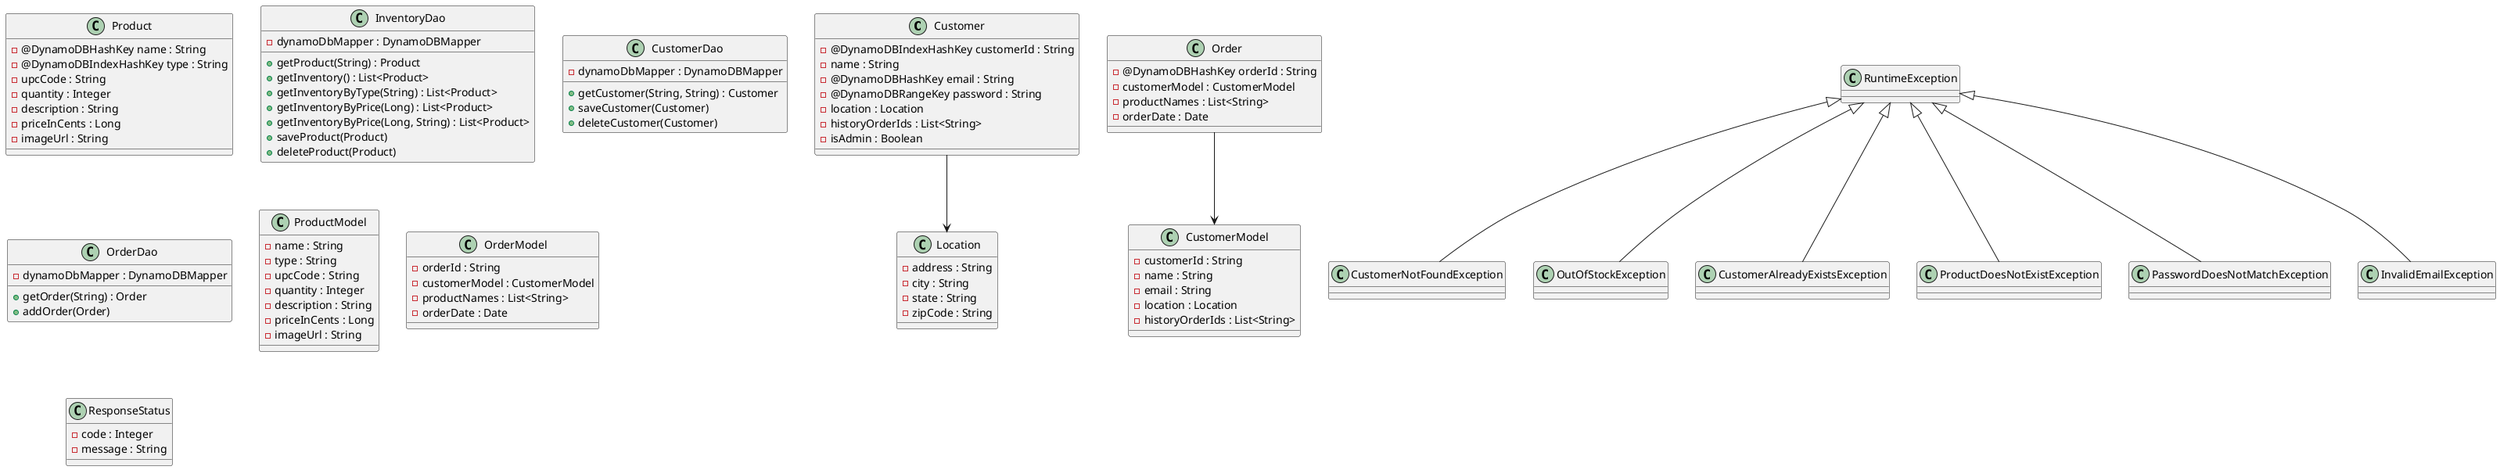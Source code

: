 @startuml


' Changed Existing User to Customer for simplicity in naming other classes -Jackson
class Customer {
-@DynamoDBIndexHashKey customerId : String
-name : String
-@DynamoDBHashKey email : String
-@DynamoDBRangeKey password : String
-location : Location
-historyOrderIds : List<String>
-isAdmin : Boolean
}

class Order{
- @DynamoDBHashKey orderId : String
-customerModel : CustomerModel
-productNames : List<String>
-orderDate : Date
}

class Product{
-@DynamoDBHashKey name : String
-@DynamoDBIndexHashKey type : String
-upcCode : String
-quantity : Integer
-description : String
-priceInCents : Long
-imageUrl : String
}

class Location{
-address : String
-city : String
-state : String
-zipCode : String
}

class InventoryDao {
-dynamoDbMapper : DynamoDBMapper
}

class CustomerDao {
-dynamoDbMapper : DynamoDBMapper
}

class OrderDao {
-dynamoDbMapper : DynamoDBMapper
}

class CustomerModel {
-customerId : String
-name : String
-email : String
-location : Location
-historyOrderIds : List<String>
}

class ProductModel {
-name : String
-type : String
-upcCode : String
-quantity : Integer
-description : String
-priceInCents : Long
-imageUrl : String
}

class OrderModel {
-orderId : String
-customerModel : CustomerModel
-productNames : List<String>
-orderDate : Date
}

class ResponseStatus {
-code : Integer
-message : String
}


class CustomerNotFoundException extends RuntimeException{
}

class OutOfStockException extends RuntimeException{
}

class CustomerAlreadyExistsException extends RuntimeException{
}

class ProductDoesNotExistException extends RuntimeException{
}

class PasswordDoesNotMatchException extends RuntimeException{
}

class InvalidEmailException extends RuntimeException{
}


Customer --> Location
Order --> CustomerModel


InventoryDao : +getProduct(String) : Product
InventoryDao : +getInventory() : List<Product>
InventoryDao : +getInventoryByType(String) : List<Product>
InventoryDao : +getInventoryByPrice(Long) : List<Product>
InventoryDao : +getInventoryByPrice(Long, String) : List<Product>
InventoryDao : +saveProduct(Product)
InventoryDao : +deleteProduct(Product)

CustomerDao : +getCustomer(String, String) : Customer
CustomerDao : +saveCustomer(Customer)
CustomerDao : +deleteCustomer(Customer)

OrderDao : +getOrder(String) : Order
OrderDao : +addOrder(Order)



@enduml